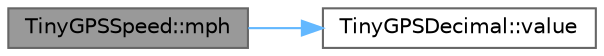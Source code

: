 digraph "TinyGPSSpeed::mph"
{
 // LATEX_PDF_SIZE
  bgcolor="transparent";
  edge [fontname=Helvetica,fontsize=10,labelfontname=Helvetica,labelfontsize=10];
  node [fontname=Helvetica,fontsize=10,shape=box,height=0.2,width=0.4];
  rankdir="LR";
  Node1 [id="Node000001",label="TinyGPSSpeed::mph",height=0.2,width=0.4,color="gray40", fillcolor="grey60", style="filled", fontcolor="black",tooltip=" "];
  Node1 -> Node2 [id="edge2_Node000001_Node000002",color="steelblue1",style="solid",tooltip=" "];
  Node2 [id="Node000002",label="TinyGPSDecimal::value",height=0.2,width=0.4,color="grey40", fillcolor="white", style="filled",URL="$struct_tiny_g_p_s_decimal.html#ac3ce80976e5d8456e9f211b910a6cb19",tooltip=" "];
}
